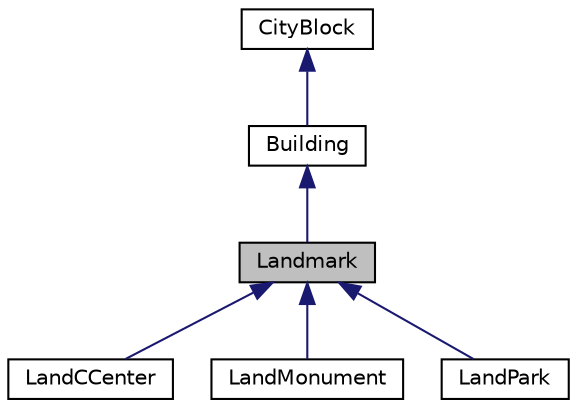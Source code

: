 digraph "Landmark"
{
 // LATEX_PDF_SIZE
  edge [fontname="Helvetica",fontsize="10",labelfontname="Helvetica",labelfontsize="10"];
  node [fontname="Helvetica",fontsize="10",shape=record];
  Node1 [label="Landmark",height=0.2,width=0.4,color="black", fillcolor="grey75", style="filled", fontcolor="black",tooltip="Abstract class representing a landmark building."];
  Node2 -> Node1 [dir="back",color="midnightblue",fontsize="10",style="solid"];
  Node2 [label="Building",height=0.2,width=0.4,color="black", fillcolor="white", style="filled",URL="$classBuilding.html",tooltip="Abstract base class representing a building in the city."];
  Node3 -> Node2 [dir="back",color="midnightblue",fontsize="10",style="solid"];
  Node3 [label="CityBlock",height=0.2,width=0.4,color="black", fillcolor="white", style="filled",URL="$classCityBlock.html",tooltip="Base class representing a block within the city."];
  Node1 -> Node4 [dir="back",color="midnightblue",fontsize="10",style="solid"];
  Node4 [label="LandCCenter",height=0.2,width=0.4,color="black", fillcolor="white", style="filled",URL="$classLandCCenter.html",tooltip="Represents a community center landmark building."];
  Node1 -> Node5 [dir="back",color="midnightblue",fontsize="10",style="solid"];
  Node5 [label="LandMonument",height=0.2,width=0.4,color="black", fillcolor="white", style="filled",URL="$classLandMonument.html",tooltip="Class representing a monument landmark."];
  Node1 -> Node6 [dir="back",color="midnightblue",fontsize="10",style="solid"];
  Node6 [label="LandPark",height=0.2,width=0.4,color="black", fillcolor="white", style="filled",URL="$classLandPark.html",tooltip="Class representing a park landmark."];
}
